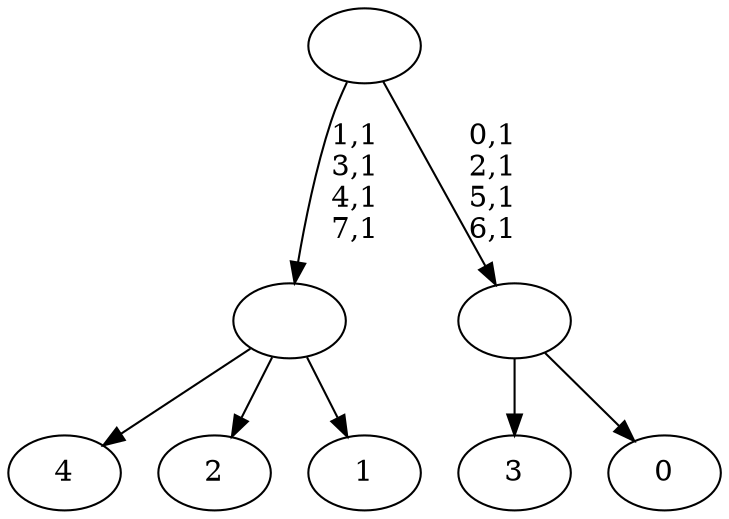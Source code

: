 digraph T {
	13 [label="4"]
	12 [label="3"]
	11 [label="2"]
	10 [label="1"]
	9 [label=""]
	5 [label="0"]
	4 [label=""]
	0 [label=""]
	9 -> 13 [label=""]
	9 -> 11 [label=""]
	9 -> 10 [label=""]
	4 -> 12 [label=""]
	4 -> 5 [label=""]
	0 -> 4 [label="0,1\n2,1\n5,1\n6,1"]
	0 -> 9 [label="1,1\n3,1\n4,1\n7,1"]
}
